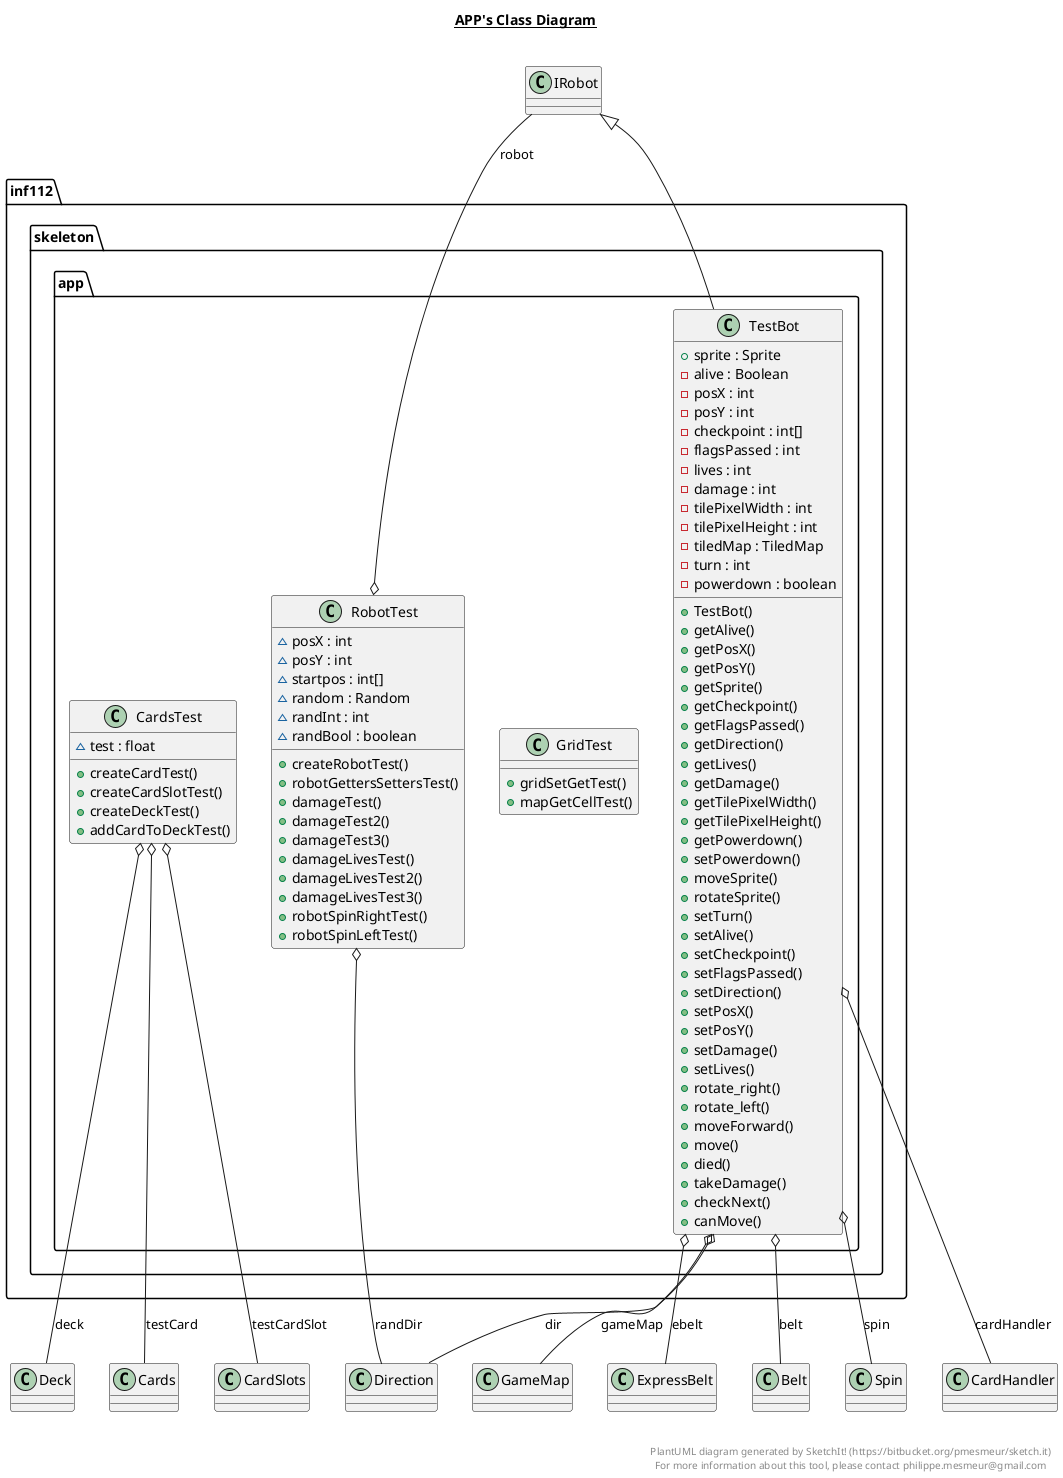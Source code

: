 @startuml

title __APP's Class Diagram__\n

  package inf112.skeleton.app {
    class CardsTest {
        ~ test : float
        + createCardTest()
        + createCardSlotTest()
        + createDeckTest()
        + addCardToDeckTest()
    }
  }
  

  package inf112.skeleton.app {
    class GridTest {
        + gridSetGetTest()
        + mapGetCellTest()
    }
  }
  

  package inf112.skeleton.app {
    class RobotTest {
        ~ posX : int
        ~ posY : int
        ~ startpos : int[]
        ~ random : Random
        ~ randInt : int
        ~ randBool : boolean
        + createRobotTest()
        + robotGettersSettersTest()
        + damageTest()
        + damageTest2()
        + damageTest3()
        + damageLivesTest()
        + damageLivesTest2()
        + damageLivesTest3()
        + robotSpinRightTest()
        + robotSpinLeftTest()
    }
  }
  

  package inf112.skeleton.app {
    class TestBot {
        + sprite : Sprite
        - alive : Boolean
        - posX : int
        - posY : int
        - checkpoint : int[]
        - flagsPassed : int
        - lives : int
        - damage : int
        - tilePixelWidth : int
        - tilePixelHeight : int
        - tiledMap : TiledMap
        - turn : int
        - powerdown : boolean
        + TestBot()
        + getAlive()
        + getPosX()
        + getPosY()
        + getSprite()
        + getCheckpoint()
        + getFlagsPassed()
        + getDirection()
        + getLives()
        + getDamage()
        + getTilePixelWidth()
        + getTilePixelHeight()
        + getPowerdown()
        + setPowerdown()
        + moveSprite()
        + rotateSprite()
        + setTurn()
        + setAlive()
        + setCheckpoint()
        + setFlagsPassed()
        + setDirection()
        + setPosX()
        + setPosY()
        + setDamage()
        + setLives()
        + rotate_right()
        + rotate_left()
        + moveForward()
        + move()
        + died()
        + takeDamage()
        + checkNext()
        + canMove()
    }
  }
  

  CardsTest o-- Cards : testCard
  CardsTest o-- CardSlots : testCardSlot
  CardsTest o-- Deck : deck
  RobotTest o-- IRobot : robot
  RobotTest o-- Direction : randDir
  TestBot -up-|> IRobot
  TestBot o-- CardHandler : cardHandler
  TestBot o-- Direction : dir
  TestBot o-- GameMap : gameMap
  TestBot o-- ExpressBelt : ebelt
  TestBot o-- Belt : belt
  TestBot o-- Spin : spin


right footer


PlantUML diagram generated by SketchIt! (https://bitbucket.org/pmesmeur/sketch.it)
For more information about this tool, please contact philippe.mesmeur@gmail.com
endfooter

@enduml
